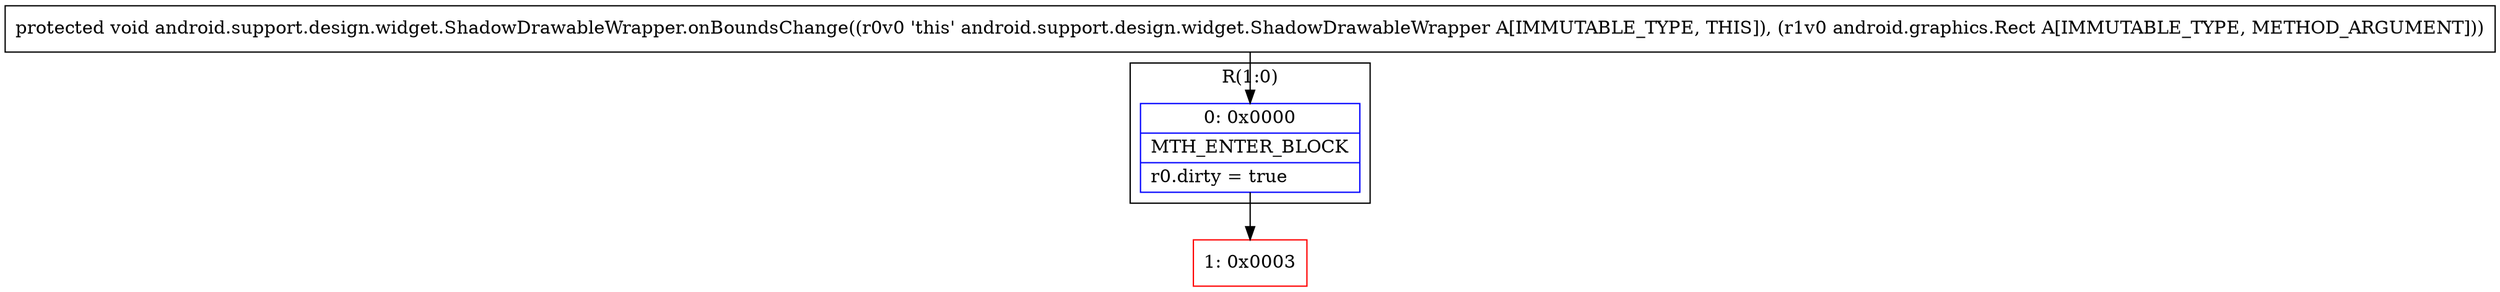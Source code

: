 digraph "CFG forandroid.support.design.widget.ShadowDrawableWrapper.onBoundsChange(Landroid\/graphics\/Rect;)V" {
subgraph cluster_Region_579856046 {
label = "R(1:0)";
node [shape=record,color=blue];
Node_0 [shape=record,label="{0\:\ 0x0000|MTH_ENTER_BLOCK\l|r0.dirty = true\l}"];
}
Node_1 [shape=record,color=red,label="{1\:\ 0x0003}"];
MethodNode[shape=record,label="{protected void android.support.design.widget.ShadowDrawableWrapper.onBoundsChange((r0v0 'this' android.support.design.widget.ShadowDrawableWrapper A[IMMUTABLE_TYPE, THIS]), (r1v0 android.graphics.Rect A[IMMUTABLE_TYPE, METHOD_ARGUMENT])) }"];
MethodNode -> Node_0;
Node_0 -> Node_1;
}

